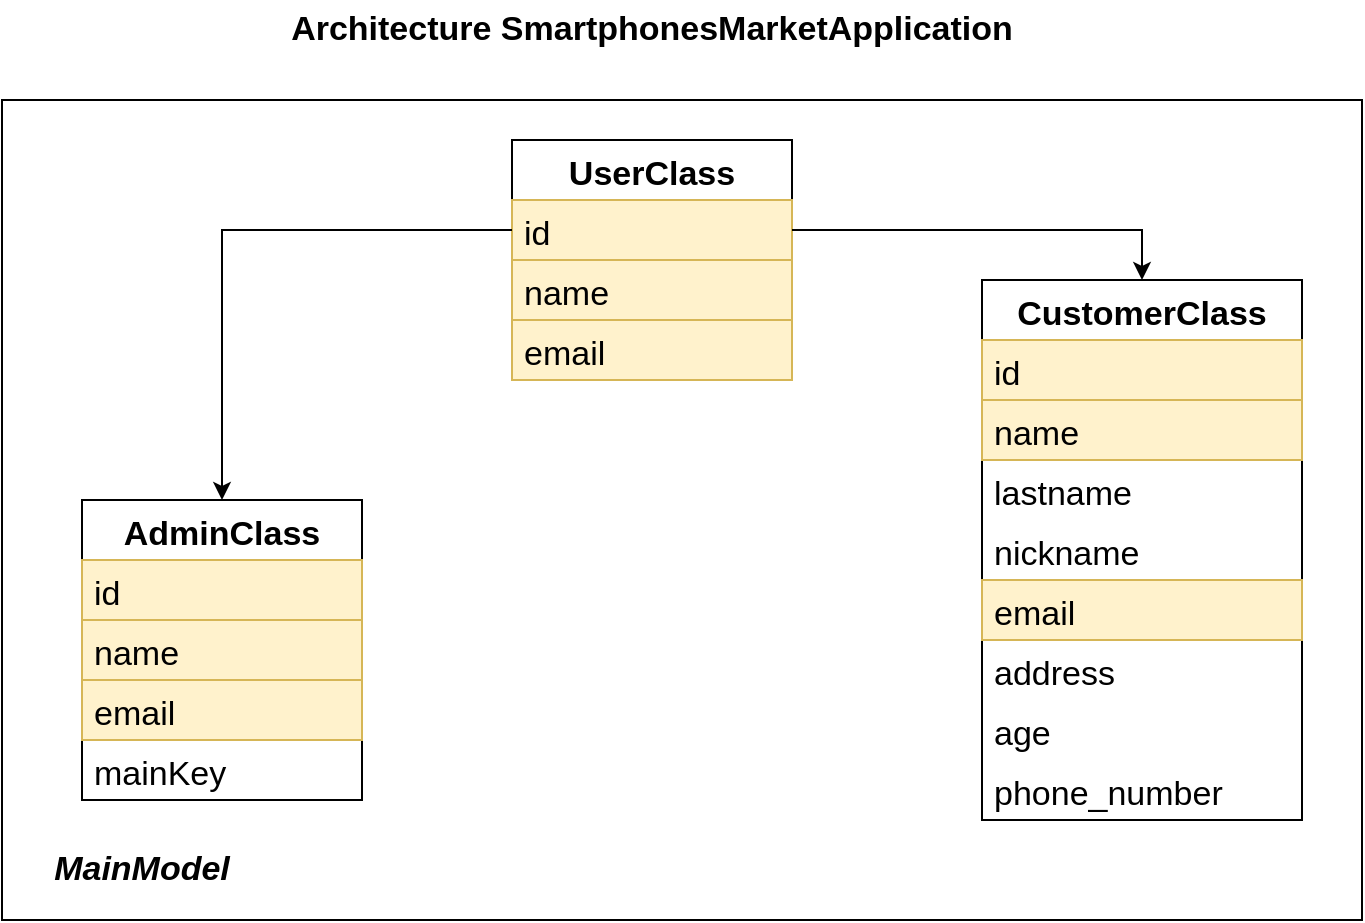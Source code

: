 <mxfile version="20.0.4" type="device"><diagram id="OJfRkNga0EhwNWADPpH2" name="Page-1"><mxGraphModel dx="1422" dy="839" grid="1" gridSize="10" guides="1" tooltips="1" connect="1" arrows="1" fold="1" page="1" pageScale="1" pageWidth="827" pageHeight="1169" math="0" shadow="0"><root><mxCell id="0"/><mxCell id="1" parent="0"/><mxCell id="CKUbrLw1VgrdfbvD0__R-1" value="" style="rounded=0;whiteSpace=wrap;html=1;" parent="1" vertex="1"><mxGeometry x="80" y="80" width="680" height="410" as="geometry"/></mxCell><mxCell id="CKUbrLw1VgrdfbvD0__R-2" value="Architecture SmartphonesMarketApplication" style="text;html=1;strokeColor=none;fillColor=none;align=center;verticalAlign=middle;whiteSpace=wrap;rounded=0;fontStyle=1;fontSize=17;" parent="1" vertex="1"><mxGeometry x="170" y="30" width="470" height="30" as="geometry"/></mxCell><mxCell id="CKUbrLw1VgrdfbvD0__R-5" value="AdminClass" style="swimlane;fontStyle=1;childLayout=stackLayout;horizontal=1;startSize=30;horizontalStack=0;resizeParent=1;resizeParentMax=0;resizeLast=0;collapsible=1;marginBottom=0;fontSize=17;" parent="1" vertex="1"><mxGeometry x="120" y="280" width="140" height="150" as="geometry"/></mxCell><mxCell id="CKUbrLw1VgrdfbvD0__R-13" value="id" style="text;strokeColor=#d6b656;fillColor=#fff2cc;align=left;verticalAlign=middle;spacingLeft=4;spacingRight=4;overflow=hidden;points=[[0,0.5],[1,0.5]];portConstraint=eastwest;rotatable=0;fontSize=17;" parent="CKUbrLw1VgrdfbvD0__R-5" vertex="1"><mxGeometry y="30" width="140" height="30" as="geometry"/></mxCell><mxCell id="CKUbrLw1VgrdfbvD0__R-6" value="name" style="text;strokeColor=#d6b656;fillColor=#fff2cc;align=left;verticalAlign=middle;spacingLeft=4;spacingRight=4;overflow=hidden;points=[[0,0.5],[1,0.5]];portConstraint=eastwest;rotatable=0;fontSize=17;" parent="CKUbrLw1VgrdfbvD0__R-5" vertex="1"><mxGeometry y="60" width="140" height="30" as="geometry"/></mxCell><mxCell id="CKUbrLw1VgrdfbvD0__R-7" value="email" style="text;strokeColor=#d6b656;fillColor=#fff2cc;align=left;verticalAlign=middle;spacingLeft=4;spacingRight=4;overflow=hidden;points=[[0,0.5],[1,0.5]];portConstraint=eastwest;rotatable=0;fontSize=17;" parent="CKUbrLw1VgrdfbvD0__R-5" vertex="1"><mxGeometry y="90" width="140" height="30" as="geometry"/></mxCell><mxCell id="CKUbrLw1VgrdfbvD0__R-8" value="mainKey" style="text;strokeColor=none;fillColor=none;align=left;verticalAlign=middle;spacingLeft=4;spacingRight=4;overflow=hidden;points=[[0,0.5],[1,0.5]];portConstraint=eastwest;rotatable=0;fontSize=17;" parent="CKUbrLw1VgrdfbvD0__R-5" vertex="1"><mxGeometry y="120" width="140" height="30" as="geometry"/></mxCell><mxCell id="CKUbrLw1VgrdfbvD0__R-9" value="CustomerClass" style="swimlane;fontStyle=1;childLayout=stackLayout;horizontal=1;startSize=30;horizontalStack=0;resizeParent=1;resizeParentMax=0;resizeLast=0;collapsible=1;marginBottom=0;fontSize=17;" parent="1" vertex="1"><mxGeometry x="570" y="170" width="160" height="270" as="geometry"/></mxCell><mxCell id="CKUbrLw1VgrdfbvD0__R-14" value="id" style="text;strokeColor=#d6b656;fillColor=#fff2cc;align=left;verticalAlign=middle;spacingLeft=4;spacingRight=4;overflow=hidden;points=[[0,0.5],[1,0.5]];portConstraint=eastwest;rotatable=0;fontSize=17;" parent="CKUbrLw1VgrdfbvD0__R-9" vertex="1"><mxGeometry y="30" width="160" height="30" as="geometry"/></mxCell><mxCell id="CKUbrLw1VgrdfbvD0__R-10" value="name" style="text;strokeColor=#d6b656;fillColor=#fff2cc;align=left;verticalAlign=middle;spacingLeft=4;spacingRight=4;overflow=hidden;points=[[0,0.5],[1,0.5]];portConstraint=eastwest;rotatable=0;fontSize=17;" parent="CKUbrLw1VgrdfbvD0__R-9" vertex="1"><mxGeometry y="60" width="160" height="30" as="geometry"/></mxCell><mxCell id="CKUbrLw1VgrdfbvD0__R-11" value="lastname" style="text;strokeColor=none;fillColor=none;align=left;verticalAlign=middle;spacingLeft=4;spacingRight=4;overflow=hidden;points=[[0,0.5],[1,0.5]];portConstraint=eastwest;rotatable=0;fontSize=17;" parent="CKUbrLw1VgrdfbvD0__R-9" vertex="1"><mxGeometry y="90" width="160" height="30" as="geometry"/></mxCell><mxCell id="CKUbrLw1VgrdfbvD0__R-12" value="nickname" style="text;strokeColor=none;fillColor=none;align=left;verticalAlign=middle;spacingLeft=4;spacingRight=4;overflow=hidden;points=[[0,0.5],[1,0.5]];portConstraint=eastwest;rotatable=0;fontSize=17;" parent="CKUbrLw1VgrdfbvD0__R-9" vertex="1"><mxGeometry y="120" width="160" height="30" as="geometry"/></mxCell><mxCell id="CKUbrLw1VgrdfbvD0__R-15" value="email" style="text;strokeColor=#d6b656;fillColor=#fff2cc;align=left;verticalAlign=middle;spacingLeft=4;spacingRight=4;overflow=hidden;points=[[0,0.5],[1,0.5]];portConstraint=eastwest;rotatable=0;fontSize=17;" parent="CKUbrLw1VgrdfbvD0__R-9" vertex="1"><mxGeometry y="150" width="160" height="30" as="geometry"/></mxCell><mxCell id="CKUbrLw1VgrdfbvD0__R-17" value="address" style="text;strokeColor=none;fillColor=none;align=left;verticalAlign=middle;spacingLeft=4;spacingRight=4;overflow=hidden;points=[[0,0.5],[1,0.5]];portConstraint=eastwest;rotatable=0;fontSize=17;" parent="CKUbrLw1VgrdfbvD0__R-9" vertex="1"><mxGeometry y="180" width="160" height="30" as="geometry"/></mxCell><mxCell id="CKUbrLw1VgrdfbvD0__R-16" value="age" style="text;strokeColor=none;fillColor=none;align=left;verticalAlign=middle;spacingLeft=4;spacingRight=4;overflow=hidden;points=[[0,0.5],[1,0.5]];portConstraint=eastwest;rotatable=0;fontSize=17;" parent="CKUbrLw1VgrdfbvD0__R-9" vertex="1"><mxGeometry y="210" width="160" height="30" as="geometry"/></mxCell><mxCell id="CKUbrLw1VgrdfbvD0__R-18" value="phone_number" style="text;strokeColor=none;fillColor=none;align=left;verticalAlign=middle;spacingLeft=4;spacingRight=4;overflow=hidden;points=[[0,0.5],[1,0.5]];portConstraint=eastwest;rotatable=0;fontSize=17;" parent="CKUbrLw1VgrdfbvD0__R-9" vertex="1"><mxGeometry y="240" width="160" height="30" as="geometry"/></mxCell><mxCell id="CKUbrLw1VgrdfbvD0__R-19" value="UserClass" style="swimlane;fontStyle=1;childLayout=stackLayout;horizontal=1;startSize=30;horizontalStack=0;resizeParent=1;resizeParentMax=0;resizeLast=0;collapsible=1;marginBottom=0;fontSize=17;" parent="1" vertex="1"><mxGeometry x="335" y="100" width="140" height="120" as="geometry"/></mxCell><mxCell id="CKUbrLw1VgrdfbvD0__R-20" value="id" style="text;strokeColor=#d6b656;fillColor=#fff2cc;align=left;verticalAlign=middle;spacingLeft=4;spacingRight=4;overflow=hidden;points=[[0,0.5],[1,0.5]];portConstraint=eastwest;rotatable=0;fontSize=17;" parent="CKUbrLw1VgrdfbvD0__R-19" vertex="1"><mxGeometry y="30" width="140" height="30" as="geometry"/></mxCell><mxCell id="CKUbrLw1VgrdfbvD0__R-21" value="name" style="text;strokeColor=#d6b656;fillColor=#fff2cc;align=left;verticalAlign=middle;spacingLeft=4;spacingRight=4;overflow=hidden;points=[[0,0.5],[1,0.5]];portConstraint=eastwest;rotatable=0;fontSize=17;" parent="CKUbrLw1VgrdfbvD0__R-19" vertex="1"><mxGeometry y="60" width="140" height="30" as="geometry"/></mxCell><mxCell id="CKUbrLw1VgrdfbvD0__R-22" value="email" style="text;strokeColor=#d6b656;fillColor=#fff2cc;align=left;verticalAlign=middle;spacingLeft=4;spacingRight=4;overflow=hidden;points=[[0,0.5],[1,0.5]];portConstraint=eastwest;rotatable=0;fontSize=17;" parent="CKUbrLw1VgrdfbvD0__R-19" vertex="1"><mxGeometry y="90" width="140" height="30" as="geometry"/></mxCell><mxCell id="CKUbrLw1VgrdfbvD0__R-23" style="edgeStyle=orthogonalEdgeStyle;rounded=0;orthogonalLoop=1;jettySize=auto;html=1;exitX=1;exitY=0.5;exitDx=0;exitDy=0;entryX=0.5;entryY=0;entryDx=0;entryDy=0;fontSize=17;" parent="1" source="CKUbrLw1VgrdfbvD0__R-20" target="CKUbrLw1VgrdfbvD0__R-9" edge="1"><mxGeometry relative="1" as="geometry"/></mxCell><mxCell id="CKUbrLw1VgrdfbvD0__R-24" style="edgeStyle=orthogonalEdgeStyle;rounded=0;orthogonalLoop=1;jettySize=auto;html=1;exitX=0;exitY=0.5;exitDx=0;exitDy=0;fontSize=17;" parent="1" source="CKUbrLw1VgrdfbvD0__R-20" target="CKUbrLw1VgrdfbvD0__R-5" edge="1"><mxGeometry relative="1" as="geometry"/></mxCell><mxCell id="CKUbrLw1VgrdfbvD0__R-25" value="MainModel" style="text;html=1;strokeColor=none;fillColor=none;align=center;verticalAlign=middle;whiteSpace=wrap;rounded=0;fontSize=17;fontStyle=3" parent="1" vertex="1"><mxGeometry x="120" y="450" width="60" height="30" as="geometry"/></mxCell></root></mxGraphModel></diagram></mxfile>